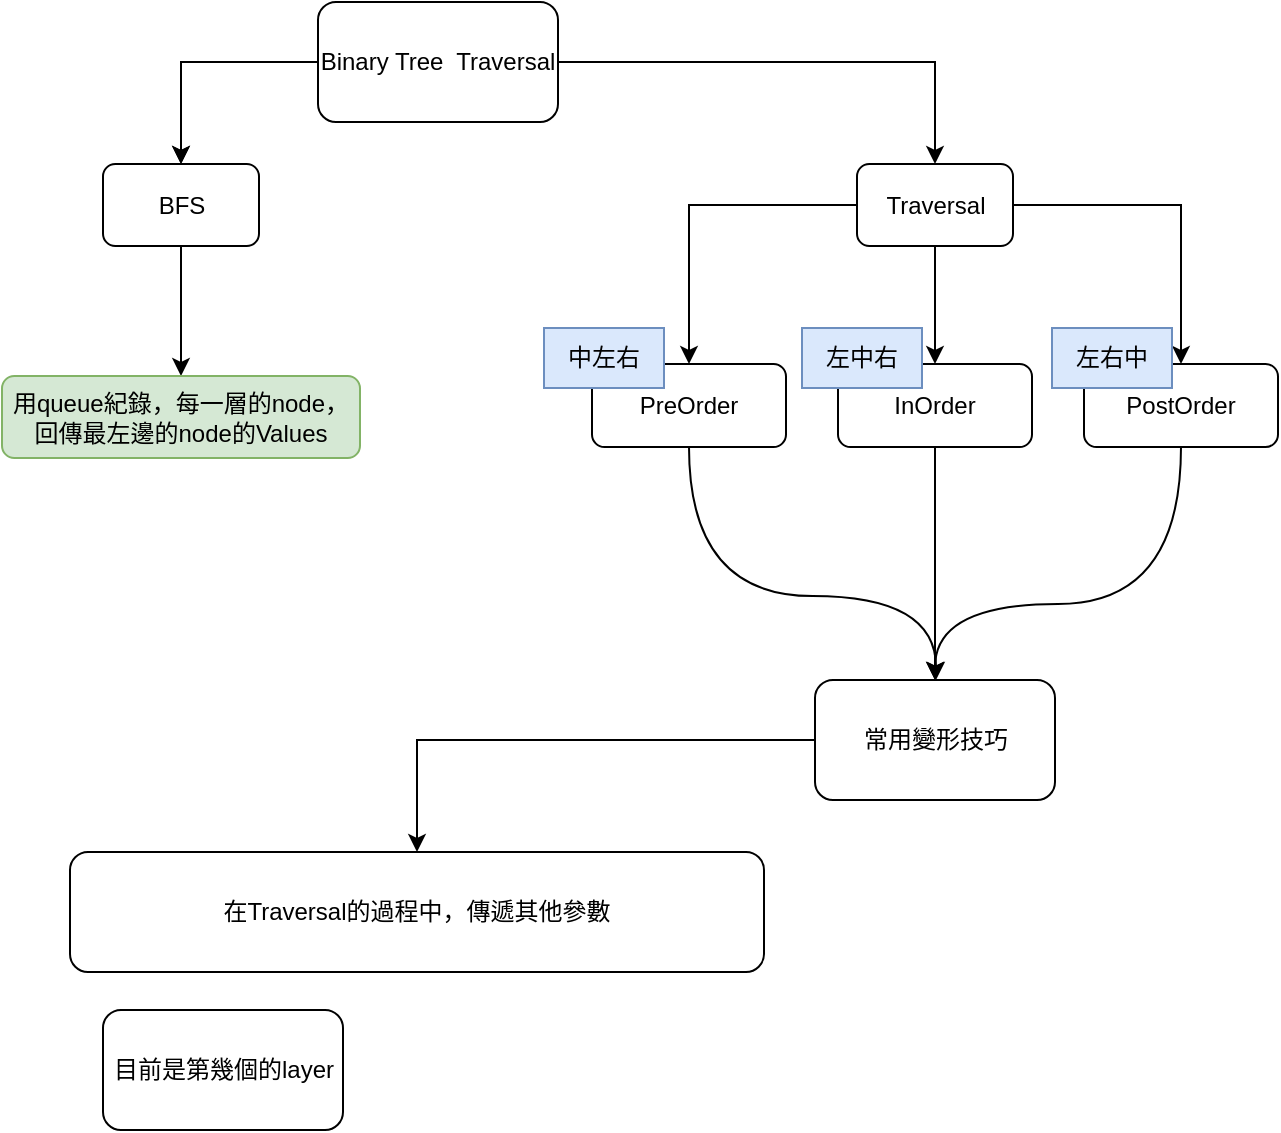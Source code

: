<mxfile version="24.2.5" type="device">
  <diagram name="第1頁" id="vCs7fCb7ofPpMIour40J">
    <mxGraphModel dx="676" dy="482" grid="0" gridSize="10" guides="1" tooltips="1" connect="1" arrows="1" fold="1" page="1" pageScale="1" pageWidth="827" pageHeight="1169" math="0" shadow="0">
      <root>
        <mxCell id="0" />
        <mxCell id="1" parent="0" />
        <mxCell id="1_-XdCLeNsQi_0JM81zJ-1" style="edgeStyle=orthogonalEdgeStyle;rounded=0;orthogonalLoop=1;jettySize=auto;html=1;" edge="1" parent="1" target="1_-XdCLeNsQi_0JM81zJ-4" source="1_-XdCLeNsQi_0JM81zJ-8">
          <mxGeometry relative="1" as="geometry">
            <mxPoint x="301" y="162" as="sourcePoint" />
          </mxGeometry>
        </mxCell>
        <mxCell id="1_-XdCLeNsQi_0JM81zJ-2" style="edgeStyle=orthogonalEdgeStyle;rounded=0;orthogonalLoop=1;jettySize=auto;html=1;" edge="1" parent="1" source="1_-XdCLeNsQi_0JM81zJ-4" target="1_-XdCLeNsQi_0JM81zJ-5">
          <mxGeometry relative="1" as="geometry" />
        </mxCell>
        <mxCell id="1_-XdCLeNsQi_0JM81zJ-4" value="BFS" style="rounded=1;whiteSpace=wrap;html=1;flipH=0;flipV=1;" vertex="1" parent="1">
          <mxGeometry x="133.5" y="148" width="78" height="41" as="geometry" />
        </mxCell>
        <UserObject label="用queue紀錄，每一層的node，回傳最左邊的node的Values" link="https://www.notion.so/7232d645de734dde8dcb7c9f48a1ab0c?p=5c364d9000704877ae42a2daf3fe5e2c&amp;pm=s" id="1_-XdCLeNsQi_0JM81zJ-5">
          <mxCell style="rounded=1;whiteSpace=wrap;html=1;fillColor=#d5e8d4;strokeColor=#82b366;" vertex="1" parent="1">
            <mxGeometry x="83" y="254" width="179" height="41" as="geometry" />
          </mxCell>
        </UserObject>
        <mxCell id="1_-XdCLeNsQi_0JM81zJ-9" value="" style="edgeStyle=orthogonalEdgeStyle;rounded=0;orthogonalLoop=1;jettySize=auto;html=1;" edge="1" parent="1" source="1_-XdCLeNsQi_0JM81zJ-8" target="1_-XdCLeNsQi_0JM81zJ-4">
          <mxGeometry relative="1" as="geometry" />
        </mxCell>
        <mxCell id="1_-XdCLeNsQi_0JM81zJ-11" style="edgeStyle=orthogonalEdgeStyle;rounded=0;orthogonalLoop=1;jettySize=auto;html=1;entryX=0.5;entryY=0;entryDx=0;entryDy=0;" edge="1" parent="1" source="1_-XdCLeNsQi_0JM81zJ-8" target="1_-XdCLeNsQi_0JM81zJ-10">
          <mxGeometry relative="1" as="geometry" />
        </mxCell>
        <mxCell id="1_-XdCLeNsQi_0JM81zJ-8" value="Binary Tree&amp;nbsp; Traversal" style="rounded=1;whiteSpace=wrap;html=1;" vertex="1" parent="1">
          <mxGeometry x="241" y="67" width="120" height="60" as="geometry" />
        </mxCell>
        <mxCell id="1_-XdCLeNsQi_0JM81zJ-13" value="" style="edgeStyle=orthogonalEdgeStyle;rounded=0;orthogonalLoop=1;jettySize=auto;html=1;" edge="1" parent="1" source="1_-XdCLeNsQi_0JM81zJ-10" target="1_-XdCLeNsQi_0JM81zJ-12">
          <mxGeometry relative="1" as="geometry" />
        </mxCell>
        <mxCell id="1_-XdCLeNsQi_0JM81zJ-15" value="" style="edgeStyle=orthogonalEdgeStyle;rounded=0;orthogonalLoop=1;jettySize=auto;html=1;entryX=0.5;entryY=0;entryDx=0;entryDy=0;" edge="1" parent="1" source="1_-XdCLeNsQi_0JM81zJ-10" target="1_-XdCLeNsQi_0JM81zJ-16">
          <mxGeometry relative="1" as="geometry">
            <mxPoint x="414.029" y="229.5" as="targetPoint" />
          </mxGeometry>
        </mxCell>
        <mxCell id="1_-XdCLeNsQi_0JM81zJ-20" style="edgeStyle=orthogonalEdgeStyle;rounded=0;orthogonalLoop=1;jettySize=auto;html=1;entryX=0.5;entryY=0;entryDx=0;entryDy=0;" edge="1" parent="1" source="1_-XdCLeNsQi_0JM81zJ-10" target="1_-XdCLeNsQi_0JM81zJ-18">
          <mxGeometry relative="1" as="geometry" />
        </mxCell>
        <mxCell id="1_-XdCLeNsQi_0JM81zJ-10" value="Traversal" style="rounded=1;whiteSpace=wrap;html=1;flipH=0;flipV=1;" vertex="1" parent="1">
          <mxGeometry x="510.5" y="148" width="78" height="41" as="geometry" />
        </mxCell>
        <mxCell id="1_-XdCLeNsQi_0JM81zJ-28" style="edgeStyle=orthogonalEdgeStyle;rounded=0;orthogonalLoop=1;jettySize=auto;html=1;entryX=0.5;entryY=0;entryDx=0;entryDy=0;curved=1;strokeColor=default;align=center;verticalAlign=middle;fontFamily=Helvetica;fontSize=11;fontColor=default;labelBackgroundColor=default;endArrow=classic;" edge="1" parent="1" source="1_-XdCLeNsQi_0JM81zJ-12" target="1_-XdCLeNsQi_0JM81zJ-24">
          <mxGeometry relative="1" as="geometry">
            <Array as="points">
              <mxPoint x="672" y="368" />
              <mxPoint x="550" y="368" />
            </Array>
          </mxGeometry>
        </mxCell>
        <mxCell id="1_-XdCLeNsQi_0JM81zJ-12" value="PostOrder" style="whiteSpace=wrap;html=1;rounded=1;" vertex="1" parent="1">
          <mxGeometry x="624" y="248" width="97" height="41.5" as="geometry" />
        </mxCell>
        <mxCell id="1_-XdCLeNsQi_0JM81zJ-25" style="edgeStyle=orthogonalEdgeStyle;rounded=0;orthogonalLoop=1;jettySize=auto;html=1;curved=1;" edge="1" parent="1" source="1_-XdCLeNsQi_0JM81zJ-16" target="1_-XdCLeNsQi_0JM81zJ-24">
          <mxGeometry relative="1" as="geometry">
            <Array as="points">
              <mxPoint x="426" y="364" />
              <mxPoint x="550" y="364" />
            </Array>
          </mxGeometry>
        </mxCell>
        <mxCell id="1_-XdCLeNsQi_0JM81zJ-16" value="PreOrder" style="whiteSpace=wrap;html=1;rounded=1;" vertex="1" parent="1">
          <mxGeometry x="378" y="248" width="97" height="41.5" as="geometry" />
        </mxCell>
        <mxCell id="1_-XdCLeNsQi_0JM81zJ-27" value="" style="edgeStyle=orthogonalEdgeStyle;rounded=0;orthogonalLoop=1;jettySize=auto;html=1;" edge="1" parent="1" source="1_-XdCLeNsQi_0JM81zJ-18" target="1_-XdCLeNsQi_0JM81zJ-24">
          <mxGeometry relative="1" as="geometry">
            <Array as="points">
              <mxPoint x="551" y="408" />
              <mxPoint x="551" y="408" />
            </Array>
          </mxGeometry>
        </mxCell>
        <mxCell id="1_-XdCLeNsQi_0JM81zJ-18" value="InOrder" style="whiteSpace=wrap;html=1;rounded=1;" vertex="1" parent="1">
          <mxGeometry x="501" y="248" width="97" height="41.5" as="geometry" />
        </mxCell>
        <mxCell id="1_-XdCLeNsQi_0JM81zJ-21" value="中左右" style="text;html=1;align=center;verticalAlign=middle;whiteSpace=wrap;rounded=0;fillColor=#dae8fc;strokeColor=#6c8ebf;" vertex="1" parent="1">
          <mxGeometry x="354" y="230" width="60" height="30" as="geometry" />
        </mxCell>
        <mxCell id="1_-XdCLeNsQi_0JM81zJ-22" value="左中右" style="text;html=1;align=center;verticalAlign=middle;whiteSpace=wrap;rounded=0;fillColor=#dae8fc;strokeColor=#6c8ebf;" vertex="1" parent="1">
          <mxGeometry x="483" y="230" width="60" height="30" as="geometry" />
        </mxCell>
        <mxCell id="1_-XdCLeNsQi_0JM81zJ-23" value="左右中" style="text;html=1;align=center;verticalAlign=middle;whiteSpace=wrap;rounded=0;fillColor=#dae8fc;strokeColor=#6c8ebf;" vertex="1" parent="1">
          <mxGeometry x="608" y="230" width="60" height="30" as="geometry" />
        </mxCell>
        <mxCell id="1_-XdCLeNsQi_0JM81zJ-30" value="" style="edgeStyle=orthogonalEdgeStyle;rounded=0;orthogonalLoop=1;jettySize=auto;html=1;" edge="1" parent="1" source="1_-XdCLeNsQi_0JM81zJ-24" target="1_-XdCLeNsQi_0JM81zJ-29">
          <mxGeometry relative="1" as="geometry" />
        </mxCell>
        <mxCell id="1_-XdCLeNsQi_0JM81zJ-24" value="常用變形技巧" style="rounded=1;whiteSpace=wrap;html=1;" vertex="1" parent="1">
          <mxGeometry x="489.5" y="406" width="120" height="60" as="geometry" />
        </mxCell>
        <mxCell id="1_-XdCLeNsQi_0JM81zJ-29" value="在Traversal的過程中，傳遞其他參數" style="whiteSpace=wrap;html=1;rounded=1;" vertex="1" parent="1">
          <mxGeometry x="117" y="492" width="347" height="60" as="geometry" />
        </mxCell>
        <UserObject label="目前是第幾個的layer" link="https://www.notion.so/Binary-Tree-Level-Order-Traversal-8c52619e26bf49adbea7f75778fdc2ae" id="1_-XdCLeNsQi_0JM81zJ-37">
          <mxCell style="rounded=1;whiteSpace=wrap;html=1;" vertex="1" parent="1">
            <mxGeometry x="133.5" y="571" width="120" height="60" as="geometry" />
          </mxCell>
        </UserObject>
      </root>
    </mxGraphModel>
  </diagram>
</mxfile>

